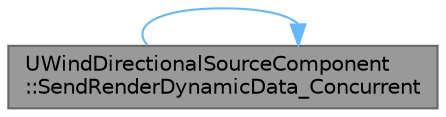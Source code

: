 digraph "UWindDirectionalSourceComponent::SendRenderDynamicData_Concurrent"
{
 // INTERACTIVE_SVG=YES
 // LATEX_PDF_SIZE
  bgcolor="transparent";
  edge [fontname=Helvetica,fontsize=10,labelfontname=Helvetica,labelfontsize=10];
  node [fontname=Helvetica,fontsize=10,shape=box,height=0.2,width=0.4];
  rankdir="LR";
  Node1 [id="Node000001",label="UWindDirectionalSourceComponent\l::SendRenderDynamicData_Concurrent",height=0.2,width=0.4,color="gray40", fillcolor="grey60", style="filled", fontcolor="black",tooltip="Called to send dynamic data for this component to the rendering thread."];
  Node1 -> Node1 [id="edge1_Node000001_Node000001",color="steelblue1",style="solid",tooltip=" "];
}

